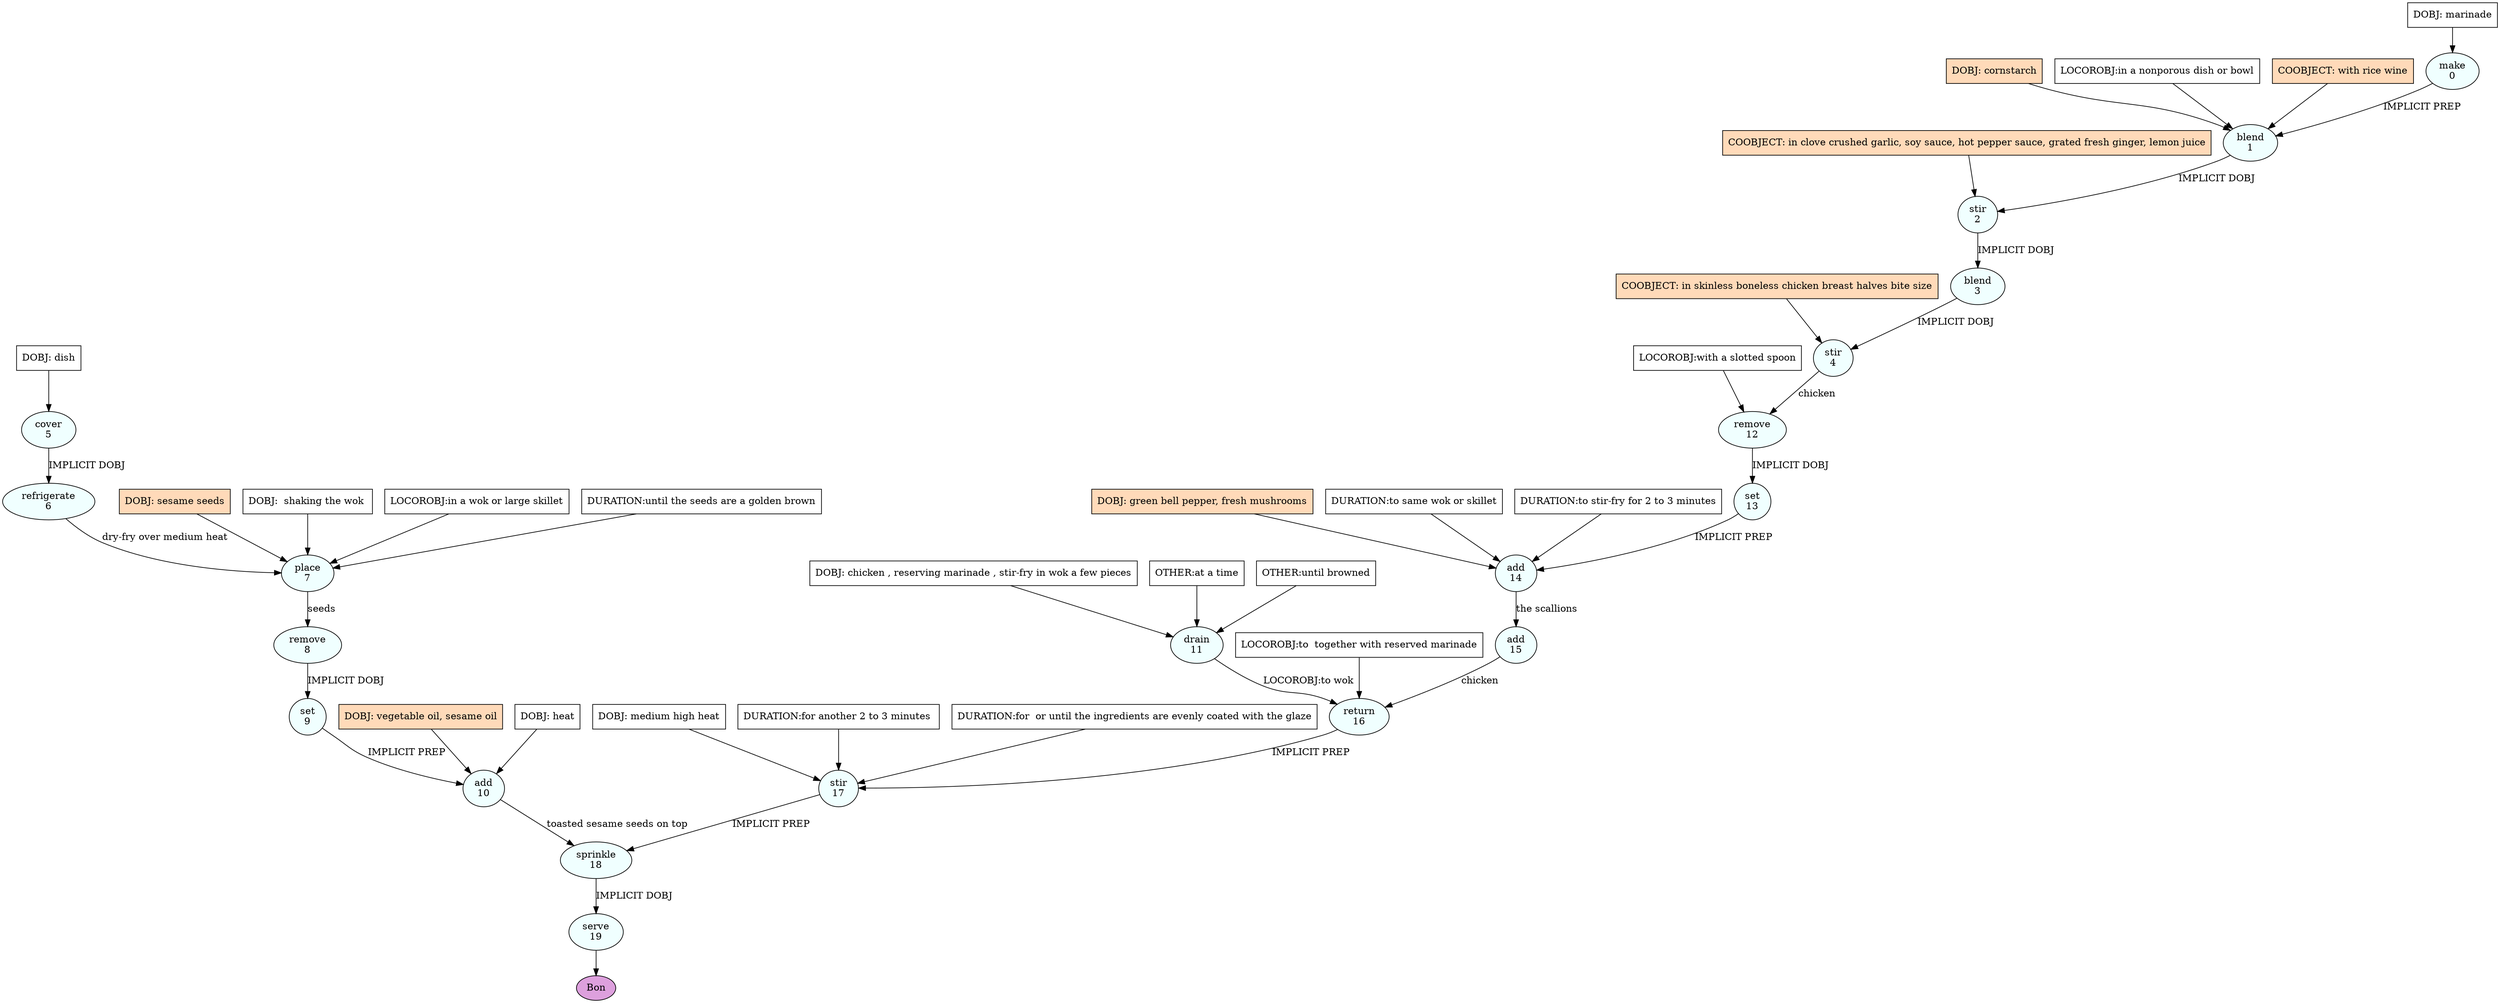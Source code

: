 digraph recipe {
E0[label="make
0", shape=oval, style=filled, fillcolor=azure]
E1[label="blend
1", shape=oval, style=filled, fillcolor=azure]
E2[label="stir
2", shape=oval, style=filled, fillcolor=azure]
E3[label="blend
3", shape=oval, style=filled, fillcolor=azure]
E4[label="stir
4", shape=oval, style=filled, fillcolor=azure]
E5[label="cover
5", shape=oval, style=filled, fillcolor=azure]
E6[label="refrigerate
6", shape=oval, style=filled, fillcolor=azure]
E7[label="place
7", shape=oval, style=filled, fillcolor=azure]
E8[label="remove
8", shape=oval, style=filled, fillcolor=azure]
E9[label="set
9", shape=oval, style=filled, fillcolor=azure]
E10[label="add
10", shape=oval, style=filled, fillcolor=azure]
E11[label="drain
11", shape=oval, style=filled, fillcolor=azure]
E12[label="remove
12", shape=oval, style=filled, fillcolor=azure]
E13[label="set
13", shape=oval, style=filled, fillcolor=azure]
E14[label="add
14", shape=oval, style=filled, fillcolor=azure]
E15[label="add
15", shape=oval, style=filled, fillcolor=azure]
E16[label="return
16", shape=oval, style=filled, fillcolor=azure]
E17[label="stir
17", shape=oval, style=filled, fillcolor=azure]
E18[label="sprinkle
18", shape=oval, style=filled, fillcolor=azure]
E19[label="serve
19", shape=oval, style=filled, fillcolor=azure]
D0[label="DOBJ: marinade", shape=box, style=filled, fillcolor=white]
D0 -> E0
D5[label="DOBJ: dish", shape=box, style=filled, fillcolor=white]
D5 -> E5
D11[label="DOBJ: chicken , reserving marinade , stir-fry in wok a few pieces", shape=box, style=filled, fillcolor=white]
D11 -> E11
P11_0[label="OTHER:at a time", shape=box, style=filled, fillcolor=white]
P11_0 -> E11
P11_1[label="OTHER:until browned", shape=box, style=filled, fillcolor=white]
P11_1 -> E11
D1_ing[label="DOBJ: cornstarch", shape=box, style=filled, fillcolor=peachpuff]
D1_ing -> E1
E0 -> E1 [label="IMPLICIT PREP"]
P1_1_0[label="LOCOROBJ:in a nonporous dish or bowl", shape=box, style=filled, fillcolor=white]
P1_1_0 -> E1
P1_2_ing[label="COOBJECT: with rice wine", shape=box, style=filled, fillcolor=peachpuff]
P1_2_ing -> E1
E1 -> E2 [label="IMPLICIT DOBJ"]
P2_0_ing[label="COOBJECT: in clove crushed garlic, soy sauce, hot pepper sauce, grated fresh ginger, lemon juice", shape=box, style=filled, fillcolor=peachpuff]
P2_0_ing -> E2
E2 -> E3 [label="IMPLICIT DOBJ"]
E3 -> E4 [label="IMPLICIT DOBJ"]
P4_0_ing[label="COOBJECT: in skinless boneless chicken breast halves bite size", shape=box, style=filled, fillcolor=peachpuff]
P4_0_ing -> E4
E5 -> E6 [label="IMPLICIT DOBJ"]
D7_ing[label="DOBJ: sesame seeds", shape=box, style=filled, fillcolor=peachpuff]
D7_ing -> E7
E6 -> E7 [label="dry-fry over medium heat "]
D7_1[label="DOBJ:  shaking the wok ", shape=box, style=filled, fillcolor=white]
D7_1 -> E7
P7_0_0[label="LOCOROBJ:in a wok or large skillet", shape=box, style=filled, fillcolor=white]
P7_0_0 -> E7
P7_1_0[label="DURATION:until the seeds are a golden brown", shape=box, style=filled, fillcolor=white]
P7_1_0 -> E7
E7 -> E8 [label="seeds"]
E8 -> E9 [label="IMPLICIT DOBJ"]
D10_ing[label="DOBJ: vegetable oil, sesame oil", shape=box, style=filled, fillcolor=peachpuff]
D10_ing -> E10
D10_0[label="DOBJ: heat", shape=box, style=filled, fillcolor=white]
D10_0 -> E10
E9 -> E10 [label="IMPLICIT PREP"]
E4 -> E12 [label="chicken"]
P12_0_0[label="LOCOROBJ:with a slotted spoon", shape=box, style=filled, fillcolor=white]
P12_0_0 -> E12
E12 -> E13 [label="IMPLICIT DOBJ"]
D14_ing[label="DOBJ: green bell pepper, fresh mushrooms", shape=box, style=filled, fillcolor=peachpuff]
D14_ing -> E14
E13 -> E14 [label="IMPLICIT PREP"]
P14_1_0[label="DURATION:to same wok or skillet", shape=box, style=filled, fillcolor=white]
P14_1_0 -> E14
P14_1_1[label="DURATION:to stir-fry for 2 to 3 minutes", shape=box, style=filled, fillcolor=white]
P14_1_1 -> E14
E14 -> E15 [label="the scallions"]
E15 -> E16 [label="chicken"]
E11 -> E16 [label="LOCOROBJ:to wok "]
P16_0_1[label="LOCOROBJ:to  together with reserved marinade", shape=box, style=filled, fillcolor=white]
P16_0_1 -> E16
D17_0[label="DOBJ: medium high heat", shape=box, style=filled, fillcolor=white]
D17_0 -> E17
E16 -> E17 [label="IMPLICIT PREP"]
P17_1_0[label="DURATION:for another 2 to 3 minutes ", shape=box, style=filled, fillcolor=white]
P17_1_0 -> E17
P17_1_1[label="DURATION:for  or until the ingredients are evenly coated with the glaze", shape=box, style=filled, fillcolor=white]
P17_1_1 -> E17
E10 -> E18 [label="toasted sesame seeds on top"]
E17 -> E18 [label="IMPLICIT PREP"]
E18 -> E19 [label="IMPLICIT DOBJ"]
EOR[label="Bon", shape=oval, style=filled, fillcolor=plum]
E19 -> EOR
}
